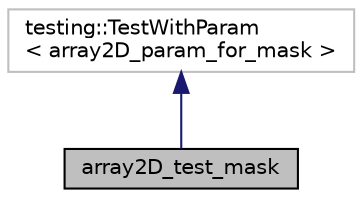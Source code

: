 digraph "array2D_test_mask"
{
  edge [fontname="Helvetica",fontsize="10",labelfontname="Helvetica",labelfontsize="10"];
  node [fontname="Helvetica",fontsize="10",shape=record];
  Node2 [label="array2D_test_mask",height=0.2,width=0.4,color="black", fillcolor="grey75", style="filled", fontcolor="black"];
  Node3 -> Node2 [dir="back",color="midnightblue",fontsize="10",style="solid",fontname="Helvetica"];
  Node3 [label="testing::TestWithParam\l\< array2D_param_for_mask \>",height=0.2,width=0.4,color="grey75", fillcolor="white", style="filled"];
}
